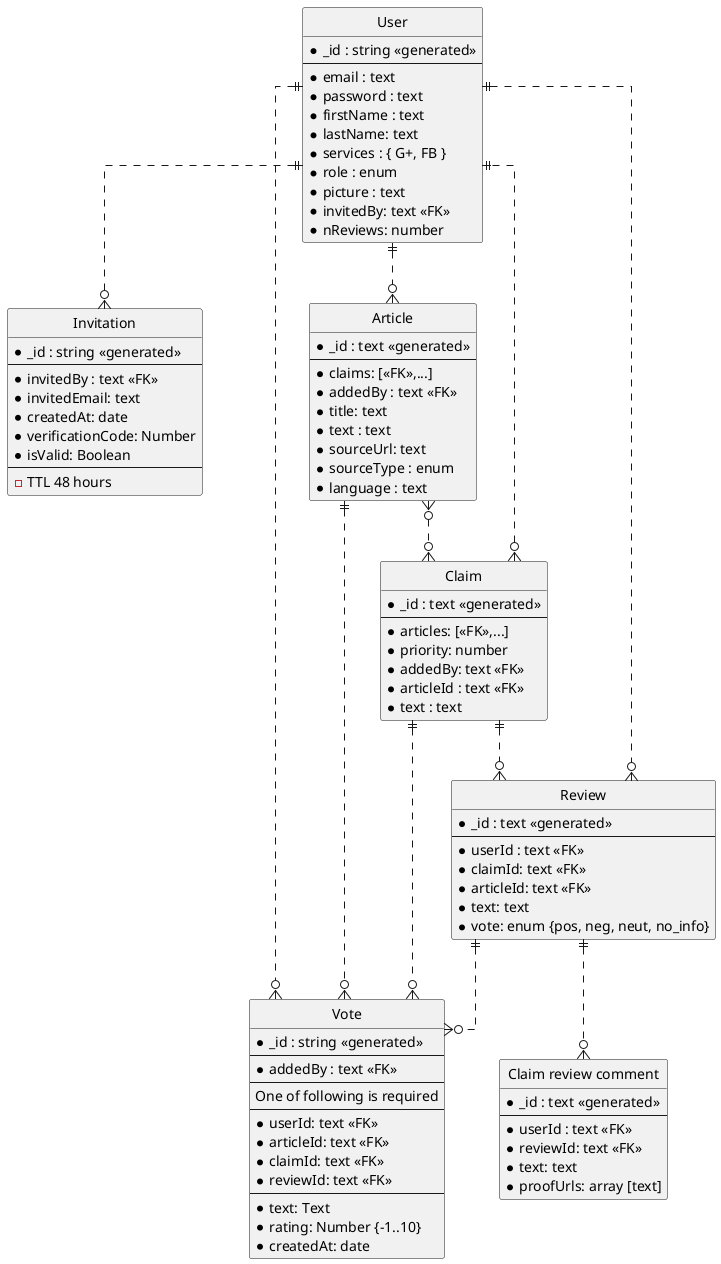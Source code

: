 @startuml Entity relations
' hide the spot
hide circle

' avoid problems with angled crows feet
skinparam linetype ortho

entity "User" as user {
  *_id : string <<generated>>
  --
  *email : text
  *password : text
  *firstName : text
  *lastName: text
  *services : { G+, FB }
  *role : enum
  *picture : text
  *invitedBy: text <<FK>>
  *nReviews: number
}

entity "Invitation" as inv {
  *_id : string <<generated>>
  --
  *invitedBy : text <<FK>>
  *invitedEmail: text
  *createdAt: date
  *verificationCode: Number
  *isValid: Boolean
  --
  - TTL 48 hours
}

entity "Vote" as vote {
  *_id : string <<generated>>
  --
  *addedBy : text <<FK>>
  --
  One of following is required
  --
  *userId: text <<FK>>
  *articleId: text <<FK>>
  *claimId: text <<FK>>
  *reviewId: text <<FK>>
  --
  *text: Text
  *rating: Number {-1..10}
  *createdAt: date
}

entity "Article" as article {
  *_id : text <<generated>>
  --
  *claims: [<<FK>>,...]
  *addedBy : text <<FK>>
  *title: text
  *text : text
  *sourceUrl: text
  *sourceType : enum
  *language : text
}

entity "Claim" as claim {
  *_id : text <<generated>>
  --
  *articles: [<<FK>>,...]
  *priority: number
  *addedBy: text <<FK>>
  *articleId : text <<FK>>
  *text : text
}

entity "Review" as review {
  *_id : text <<generated>>
  --
  *userId : text <<FK>>
  *claimId: text <<FK>>
  *articleId: text <<FK>>
  *text: text
  *vote: enum {pos, neg, neut, no_info}
}

entity "Claim review comment" as claimReviewComment {
  *_id : text <<generated>>
  --
  *userId : text <<FK>>
  *reviewId: text <<FK>>
  *text: text
  *proofUrls: array [text] 
}

user ||..o{ article
user ||..o{ inv
article }o..o{ claim
article ||..o{ vote
user ||..o{ review
user ||..o{ vote
claim ||..o{ review
claim }o..|| user
claim ||..o{ vote
review ||..o{ claimReviewComment
review ||..o{ vote
@enduml